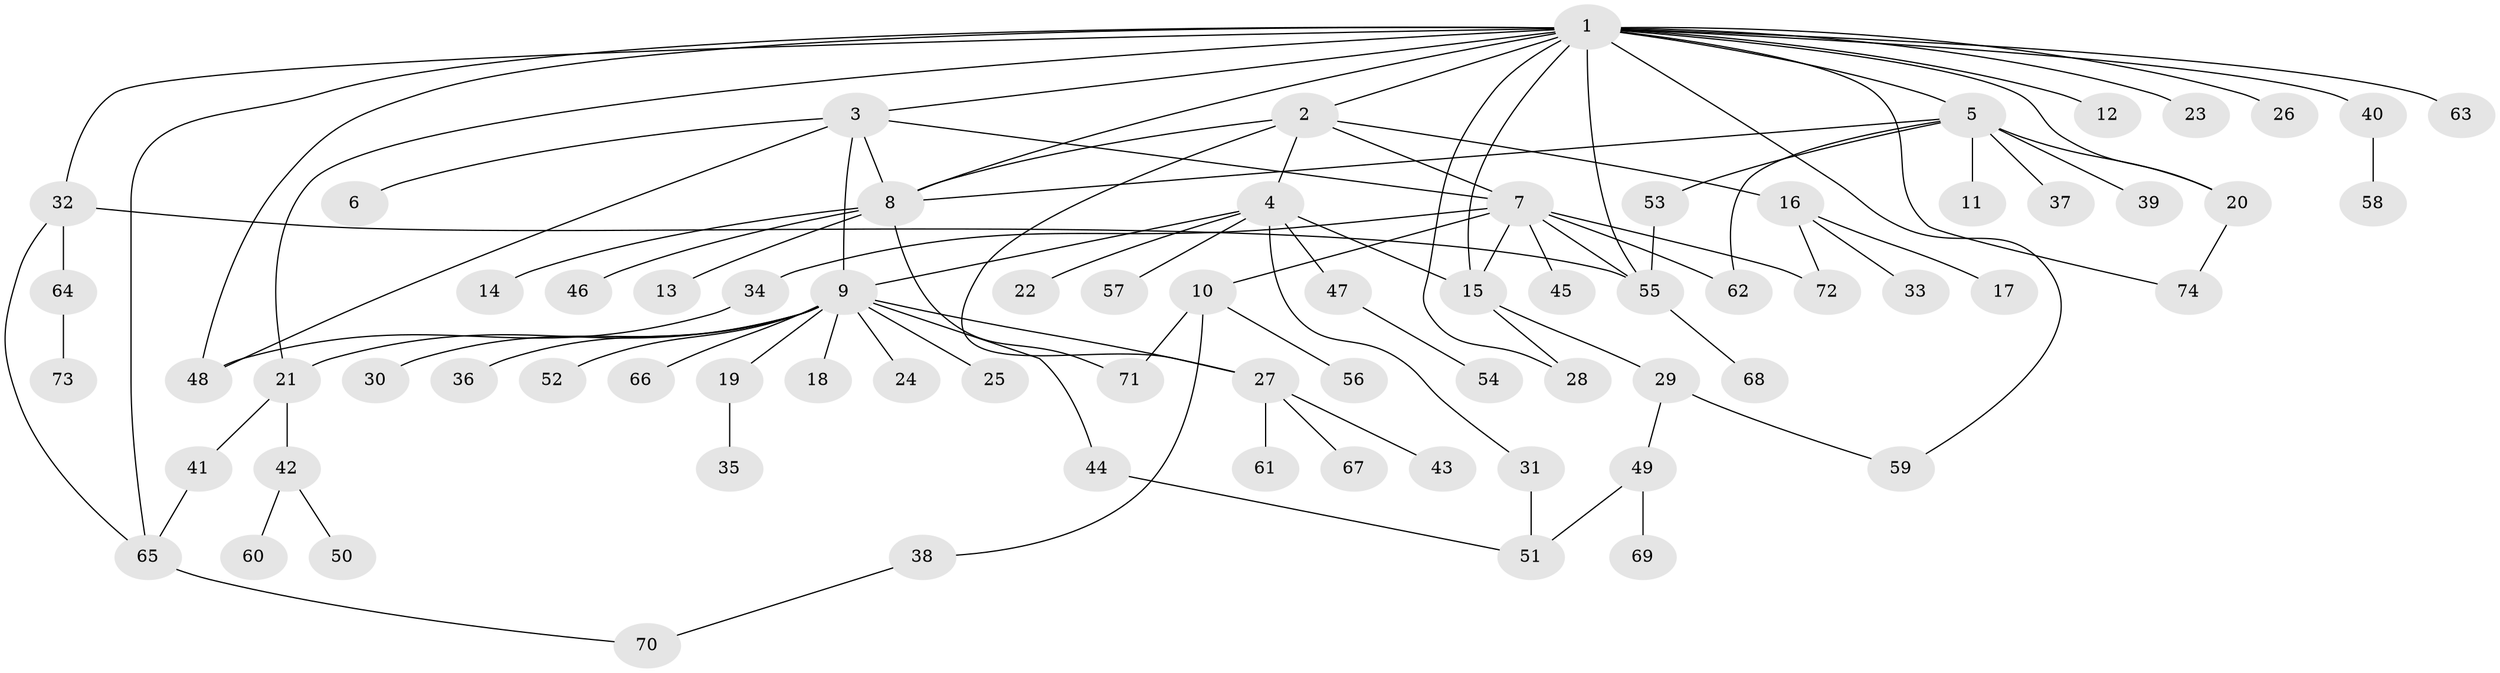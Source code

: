 // Generated by graph-tools (version 1.1) at 2025/11/02/27/25 16:11:15]
// undirected, 74 vertices, 99 edges
graph export_dot {
graph [start="1"]
  node [color=gray90,style=filled];
  1;
  2;
  3;
  4;
  5;
  6;
  7;
  8;
  9;
  10;
  11;
  12;
  13;
  14;
  15;
  16;
  17;
  18;
  19;
  20;
  21;
  22;
  23;
  24;
  25;
  26;
  27;
  28;
  29;
  30;
  31;
  32;
  33;
  34;
  35;
  36;
  37;
  38;
  39;
  40;
  41;
  42;
  43;
  44;
  45;
  46;
  47;
  48;
  49;
  50;
  51;
  52;
  53;
  54;
  55;
  56;
  57;
  58;
  59;
  60;
  61;
  62;
  63;
  64;
  65;
  66;
  67;
  68;
  69;
  70;
  71;
  72;
  73;
  74;
  1 -- 2;
  1 -- 3;
  1 -- 5;
  1 -- 8;
  1 -- 12;
  1 -- 15;
  1 -- 20;
  1 -- 21;
  1 -- 23;
  1 -- 26;
  1 -- 28;
  1 -- 32;
  1 -- 40;
  1 -- 48;
  1 -- 55;
  1 -- 59;
  1 -- 63;
  1 -- 65;
  1 -- 74;
  2 -- 4;
  2 -- 7;
  2 -- 8;
  2 -- 16;
  2 -- 27;
  3 -- 6;
  3 -- 7;
  3 -- 8;
  3 -- 9;
  3 -- 48;
  4 -- 9;
  4 -- 15;
  4 -- 22;
  4 -- 31;
  4 -- 47;
  4 -- 57;
  5 -- 8;
  5 -- 11;
  5 -- 20;
  5 -- 37;
  5 -- 39;
  5 -- 53;
  5 -- 62;
  7 -- 10;
  7 -- 15;
  7 -- 34;
  7 -- 45;
  7 -- 55;
  7 -- 62;
  7 -- 72;
  8 -- 13;
  8 -- 14;
  8 -- 46;
  8 -- 71;
  9 -- 18;
  9 -- 19;
  9 -- 21;
  9 -- 24;
  9 -- 25;
  9 -- 27;
  9 -- 30;
  9 -- 36;
  9 -- 44;
  9 -- 52;
  9 -- 66;
  10 -- 38;
  10 -- 56;
  10 -- 71;
  15 -- 28;
  15 -- 29;
  16 -- 17;
  16 -- 33;
  16 -- 72;
  19 -- 35;
  20 -- 74;
  21 -- 41;
  21 -- 42;
  27 -- 43;
  27 -- 61;
  27 -- 67;
  29 -- 49;
  29 -- 59;
  31 -- 51;
  32 -- 55;
  32 -- 64;
  32 -- 65;
  34 -- 48;
  38 -- 70;
  40 -- 58;
  41 -- 65;
  42 -- 50;
  42 -- 60;
  44 -- 51;
  47 -- 54;
  49 -- 51;
  49 -- 69;
  53 -- 55;
  55 -- 68;
  64 -- 73;
  65 -- 70;
}

